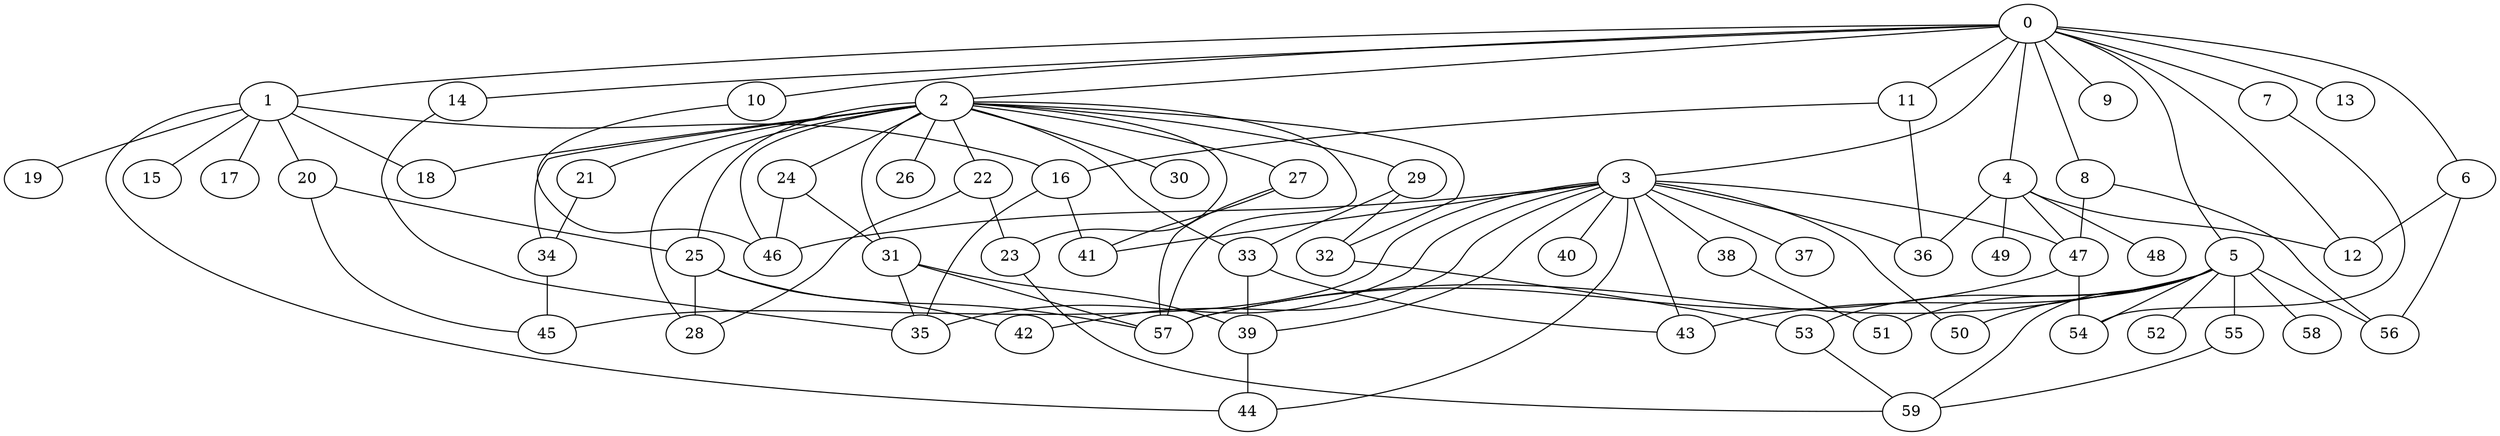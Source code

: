 
graph graphname {
    0 -- 1
0 -- 2
0 -- 3
0 -- 4
0 -- 5
0 -- 6
0 -- 7
0 -- 8
0 -- 9
0 -- 10
0 -- 11
0 -- 12
0 -- 13
0 -- 14
1 -- 15
1 -- 16
1 -- 17
1 -- 18
1 -- 19
1 -- 20
1 -- 44
2 -- 32
2 -- 34
2 -- 33
2 -- 21
2 -- 22
2 -- 23
2 -- 24
2 -- 25
2 -- 26
2 -- 27
2 -- 28
2 -- 29
2 -- 30
2 -- 31
2 -- 18
2 -- 46
2 -- 57
3 -- 35
3 -- 36
3 -- 37
3 -- 38
3 -- 39
3 -- 40
3 -- 41
3 -- 42
3 -- 43
3 -- 44
3 -- 45
3 -- 46
3 -- 47
3 -- 50
4 -- 48
4 -- 49
4 -- 36
4 -- 12
4 -- 47
5 -- 50
5 -- 51
5 -- 52
5 -- 53
5 -- 54
5 -- 55
5 -- 56
5 -- 57
5 -- 58
5 -- 59
5 -- 43
6 -- 12
6 -- 56
7 -- 54
8 -- 47
8 -- 56
10 -- 46
11 -- 16
11 -- 36
14 -- 35
16 -- 35
16 -- 41
20 -- 25
20 -- 45
21 -- 34
22 -- 23
22 -- 28
23 -- 59
24 -- 46
24 -- 31
25 -- 57
25 -- 28
25 -- 42
27 -- 57
27 -- 41
29 -- 33
29 -- 32
31 -- 57
31 -- 35
31 -- 39
32 -- 53
33 -- 39
33 -- 43
34 -- 45
38 -- 51
39 -- 44
47 -- 54
47 -- 57
53 -- 59
55 -- 59

}
